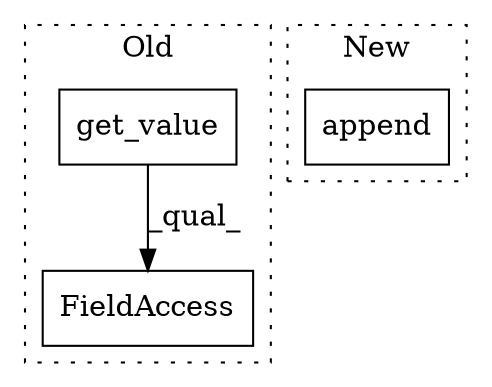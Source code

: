 digraph G {
subgraph cluster0 {
1 [label="get_value" a="32" s="2811,2822" l="10,1" shape="box"];
3 [label="FieldAccess" a="22" s="2803" l="26" shape="box"];
label = "Old";
style="dotted";
}
subgraph cluster1 {
2 [label="append" a="32" s="2877,2906" l="14,2" shape="box"];
label = "New";
style="dotted";
}
1 -> 3 [label="_qual_"];
}